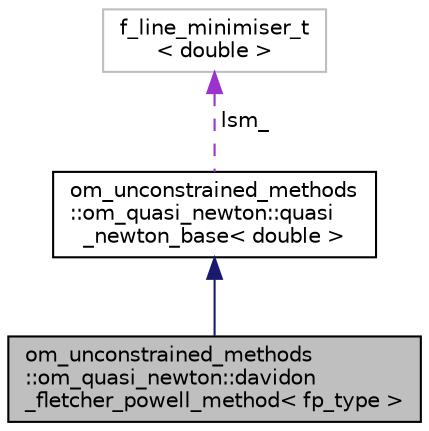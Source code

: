 digraph "om_unconstrained_methods::om_quasi_newton::davidon_fletcher_powell_method&lt; fp_type &gt;"
{
 // LATEX_PDF_SIZE
  edge [fontname="Helvetica",fontsize="10",labelfontname="Helvetica",labelfontsize="10"];
  node [fontname="Helvetica",fontsize="10",shape=record];
  Node1 [label="om_unconstrained_methods\l::om_quasi_newton::davidon\l_fletcher_powell_method\< fp_type \>",height=0.2,width=0.4,color="black", fillcolor="grey75", style="filled", fontcolor="black",tooltip="Davidon-Fletcher-Powell method object."];
  Node2 -> Node1 [dir="back",color="midnightblue",fontsize="10",style="solid",fontname="Helvetica"];
  Node2 [label="om_unconstrained_methods\l::om_quasi_newton::quasi\l_newton_base\< double \>",height=0.2,width=0.4,color="black", fillcolor="white", style="filled",URL="$classom__unconstrained__methods_1_1om__quasi__newton_1_1quasi__newton__base.html",tooltip=" "];
  Node3 -> Node2 [dir="back",color="darkorchid3",fontsize="10",style="dashed",label=" lsm_" ,fontname="Helvetica"];
  Node3 [label="f_line_minimiser_t\l\< double \>",height=0.2,width=0.4,color="grey75", fillcolor="white", style="filled",tooltip=" "];
}
